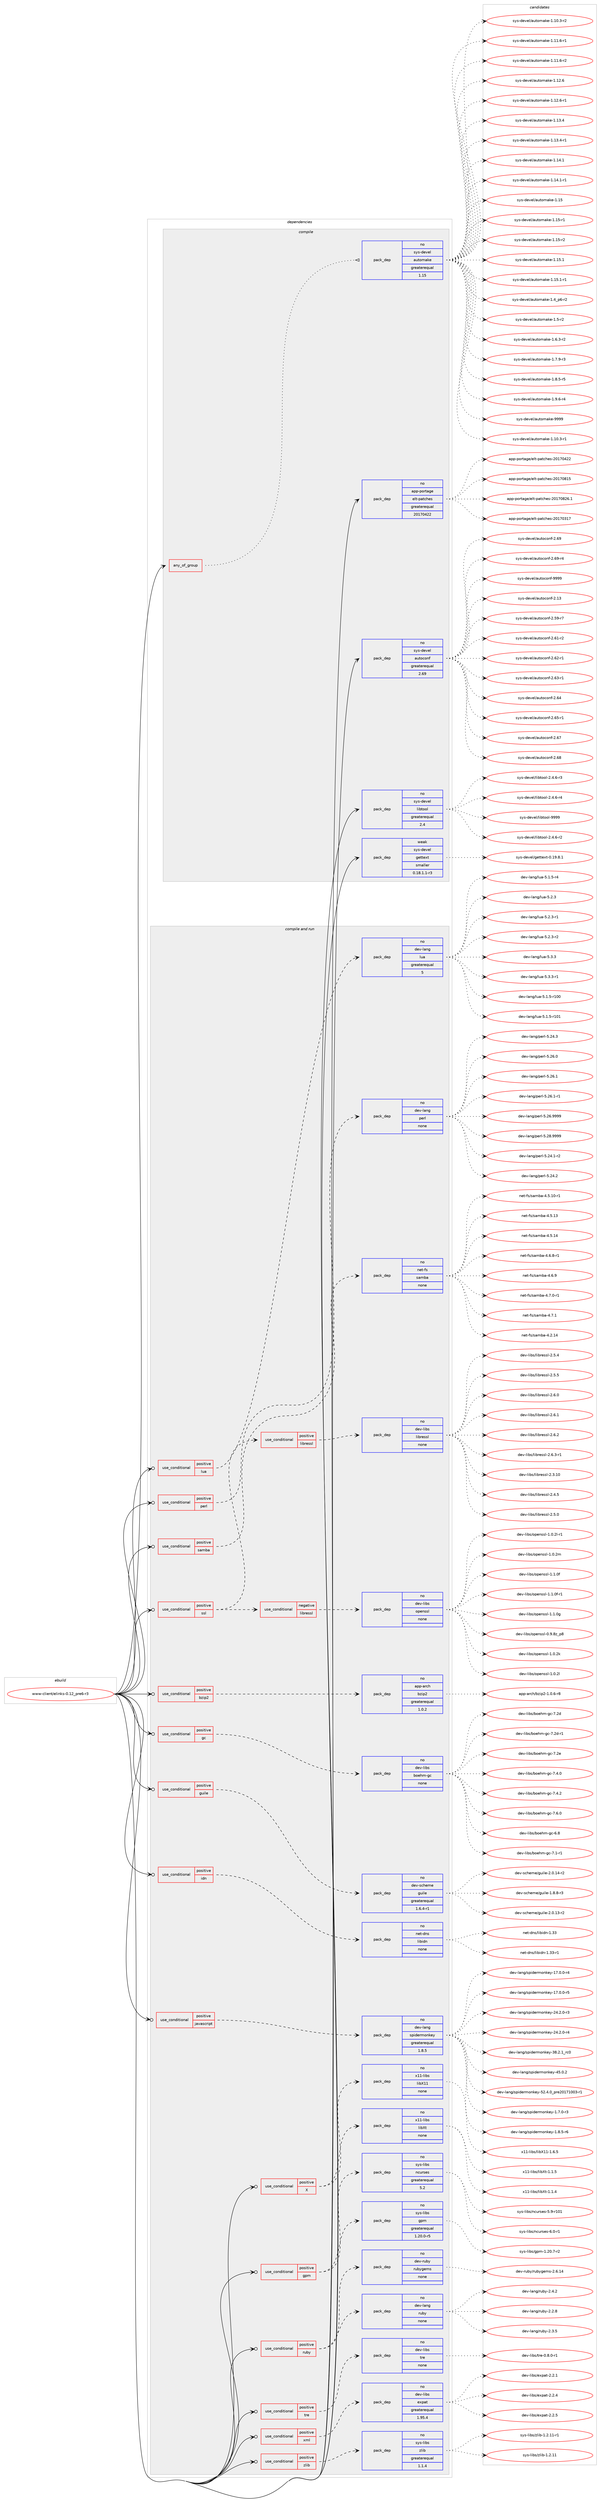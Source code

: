 digraph prolog {

# *************
# Graph options
# *************

newrank=true;
concentrate=true;
compound=true;
graph [rankdir=LR,fontname=Helvetica,fontsize=10,ranksep=1.5];#, ranksep=2.5, nodesep=0.2];
edge  [arrowhead=vee];
node  [fontname=Helvetica,fontsize=10];

# **********
# The ebuild
# **********

subgraph cluster_leftcol {
color=gray;
rank=same;
label=<<i>ebuild</i>>;
id [label="www-client/elinks-0.12_pre6-r3", color=red, width=4, href="../www-client/elinks-0.12_pre6-r3.svg"];
}

# ****************
# The dependencies
# ****************

subgraph cluster_midcol {
color=gray;
label=<<i>dependencies</i>>;
subgraph cluster_compile {
fillcolor="#eeeeee";
style=filled;
label=<<i>compile</i>>;
subgraph any8894 {
dependency503401 [label=<<TABLE BORDER="0" CELLBORDER="1" CELLSPACING="0" CELLPADDING="4"><TR><TD CELLPADDING="10">any_of_group</TD></TR></TABLE>>, shape=none, color=red];subgraph pack374297 {
dependency503402 [label=<<TABLE BORDER="0" CELLBORDER="1" CELLSPACING="0" CELLPADDING="4" WIDTH="220"><TR><TD ROWSPAN="6" CELLPADDING="30">pack_dep</TD></TR><TR><TD WIDTH="110">no</TD></TR><TR><TD>sys-devel</TD></TR><TR><TD>automake</TD></TR><TR><TD>greaterequal</TD></TR><TR><TD>1.15</TD></TR></TABLE>>, shape=none, color=blue];
}
dependency503401:e -> dependency503402:w [weight=20,style="dotted",arrowhead="oinv"];
}
id:e -> dependency503401:w [weight=20,style="solid",arrowhead="vee"];
subgraph pack374298 {
dependency503403 [label=<<TABLE BORDER="0" CELLBORDER="1" CELLSPACING="0" CELLPADDING="4" WIDTH="220"><TR><TD ROWSPAN="6" CELLPADDING="30">pack_dep</TD></TR><TR><TD WIDTH="110">no</TD></TR><TR><TD>app-portage</TD></TR><TR><TD>elt-patches</TD></TR><TR><TD>greaterequal</TD></TR><TR><TD>20170422</TD></TR></TABLE>>, shape=none, color=blue];
}
id:e -> dependency503403:w [weight=20,style="solid",arrowhead="vee"];
subgraph pack374299 {
dependency503404 [label=<<TABLE BORDER="0" CELLBORDER="1" CELLSPACING="0" CELLPADDING="4" WIDTH="220"><TR><TD ROWSPAN="6" CELLPADDING="30">pack_dep</TD></TR><TR><TD WIDTH="110">no</TD></TR><TR><TD>sys-devel</TD></TR><TR><TD>autoconf</TD></TR><TR><TD>greaterequal</TD></TR><TR><TD>2.69</TD></TR></TABLE>>, shape=none, color=blue];
}
id:e -> dependency503404:w [weight=20,style="solid",arrowhead="vee"];
subgraph pack374300 {
dependency503405 [label=<<TABLE BORDER="0" CELLBORDER="1" CELLSPACING="0" CELLPADDING="4" WIDTH="220"><TR><TD ROWSPAN="6" CELLPADDING="30">pack_dep</TD></TR><TR><TD WIDTH="110">no</TD></TR><TR><TD>sys-devel</TD></TR><TR><TD>libtool</TD></TR><TR><TD>greaterequal</TD></TR><TR><TD>2.4</TD></TR></TABLE>>, shape=none, color=blue];
}
id:e -> dependency503405:w [weight=20,style="solid",arrowhead="vee"];
subgraph pack374301 {
dependency503406 [label=<<TABLE BORDER="0" CELLBORDER="1" CELLSPACING="0" CELLPADDING="4" WIDTH="220"><TR><TD ROWSPAN="6" CELLPADDING="30">pack_dep</TD></TR><TR><TD WIDTH="110">weak</TD></TR><TR><TD>sys-devel</TD></TR><TR><TD>gettext</TD></TR><TR><TD>smaller</TD></TR><TR><TD>0.18.1.1-r3</TD></TR></TABLE>>, shape=none, color=blue];
}
id:e -> dependency503406:w [weight=20,style="solid",arrowhead="vee"];
}
subgraph cluster_compileandrun {
fillcolor="#eeeeee";
style=filled;
label=<<i>compile and run</i>>;
subgraph cond119878 {
dependency503407 [label=<<TABLE BORDER="0" CELLBORDER="1" CELLSPACING="0" CELLPADDING="4"><TR><TD ROWSPAN="3" CELLPADDING="10">use_conditional</TD></TR><TR><TD>positive</TD></TR><TR><TD>X</TD></TR></TABLE>>, shape=none, color=red];
subgraph pack374302 {
dependency503408 [label=<<TABLE BORDER="0" CELLBORDER="1" CELLSPACING="0" CELLPADDING="4" WIDTH="220"><TR><TD ROWSPAN="6" CELLPADDING="30">pack_dep</TD></TR><TR><TD WIDTH="110">no</TD></TR><TR><TD>x11-libs</TD></TR><TR><TD>libX11</TD></TR><TR><TD>none</TD></TR><TR><TD></TD></TR></TABLE>>, shape=none, color=blue];
}
dependency503407:e -> dependency503408:w [weight=20,style="dashed",arrowhead="vee"];
subgraph pack374303 {
dependency503409 [label=<<TABLE BORDER="0" CELLBORDER="1" CELLSPACING="0" CELLPADDING="4" WIDTH="220"><TR><TD ROWSPAN="6" CELLPADDING="30">pack_dep</TD></TR><TR><TD WIDTH="110">no</TD></TR><TR><TD>x11-libs</TD></TR><TR><TD>libXt</TD></TR><TR><TD>none</TD></TR><TR><TD></TD></TR></TABLE>>, shape=none, color=blue];
}
dependency503407:e -> dependency503409:w [weight=20,style="dashed",arrowhead="vee"];
}
id:e -> dependency503407:w [weight=20,style="solid",arrowhead="odotvee"];
subgraph cond119879 {
dependency503410 [label=<<TABLE BORDER="0" CELLBORDER="1" CELLSPACING="0" CELLPADDING="4"><TR><TD ROWSPAN="3" CELLPADDING="10">use_conditional</TD></TR><TR><TD>positive</TD></TR><TR><TD>bzip2</TD></TR></TABLE>>, shape=none, color=red];
subgraph pack374304 {
dependency503411 [label=<<TABLE BORDER="0" CELLBORDER="1" CELLSPACING="0" CELLPADDING="4" WIDTH="220"><TR><TD ROWSPAN="6" CELLPADDING="30">pack_dep</TD></TR><TR><TD WIDTH="110">no</TD></TR><TR><TD>app-arch</TD></TR><TR><TD>bzip2</TD></TR><TR><TD>greaterequal</TD></TR><TR><TD>1.0.2</TD></TR></TABLE>>, shape=none, color=blue];
}
dependency503410:e -> dependency503411:w [weight=20,style="dashed",arrowhead="vee"];
}
id:e -> dependency503410:w [weight=20,style="solid",arrowhead="odotvee"];
subgraph cond119880 {
dependency503412 [label=<<TABLE BORDER="0" CELLBORDER="1" CELLSPACING="0" CELLPADDING="4"><TR><TD ROWSPAN="3" CELLPADDING="10">use_conditional</TD></TR><TR><TD>positive</TD></TR><TR><TD>gc</TD></TR></TABLE>>, shape=none, color=red];
subgraph pack374305 {
dependency503413 [label=<<TABLE BORDER="0" CELLBORDER="1" CELLSPACING="0" CELLPADDING="4" WIDTH="220"><TR><TD ROWSPAN="6" CELLPADDING="30">pack_dep</TD></TR><TR><TD WIDTH="110">no</TD></TR><TR><TD>dev-libs</TD></TR><TR><TD>boehm-gc</TD></TR><TR><TD>none</TD></TR><TR><TD></TD></TR></TABLE>>, shape=none, color=blue];
}
dependency503412:e -> dependency503413:w [weight=20,style="dashed",arrowhead="vee"];
}
id:e -> dependency503412:w [weight=20,style="solid",arrowhead="odotvee"];
subgraph cond119881 {
dependency503414 [label=<<TABLE BORDER="0" CELLBORDER="1" CELLSPACING="0" CELLPADDING="4"><TR><TD ROWSPAN="3" CELLPADDING="10">use_conditional</TD></TR><TR><TD>positive</TD></TR><TR><TD>gpm</TD></TR></TABLE>>, shape=none, color=red];
subgraph pack374306 {
dependency503415 [label=<<TABLE BORDER="0" CELLBORDER="1" CELLSPACING="0" CELLPADDING="4" WIDTH="220"><TR><TD ROWSPAN="6" CELLPADDING="30">pack_dep</TD></TR><TR><TD WIDTH="110">no</TD></TR><TR><TD>sys-libs</TD></TR><TR><TD>ncurses</TD></TR><TR><TD>greaterequal</TD></TR><TR><TD>5.2</TD></TR></TABLE>>, shape=none, color=blue];
}
dependency503414:e -> dependency503415:w [weight=20,style="dashed",arrowhead="vee"];
subgraph pack374307 {
dependency503416 [label=<<TABLE BORDER="0" CELLBORDER="1" CELLSPACING="0" CELLPADDING="4" WIDTH="220"><TR><TD ROWSPAN="6" CELLPADDING="30">pack_dep</TD></TR><TR><TD WIDTH="110">no</TD></TR><TR><TD>sys-libs</TD></TR><TR><TD>gpm</TD></TR><TR><TD>greaterequal</TD></TR><TR><TD>1.20.0-r5</TD></TR></TABLE>>, shape=none, color=blue];
}
dependency503414:e -> dependency503416:w [weight=20,style="dashed",arrowhead="vee"];
}
id:e -> dependency503414:w [weight=20,style="solid",arrowhead="odotvee"];
subgraph cond119882 {
dependency503417 [label=<<TABLE BORDER="0" CELLBORDER="1" CELLSPACING="0" CELLPADDING="4"><TR><TD ROWSPAN="3" CELLPADDING="10">use_conditional</TD></TR><TR><TD>positive</TD></TR><TR><TD>guile</TD></TR></TABLE>>, shape=none, color=red];
subgraph pack374308 {
dependency503418 [label=<<TABLE BORDER="0" CELLBORDER="1" CELLSPACING="0" CELLPADDING="4" WIDTH="220"><TR><TD ROWSPAN="6" CELLPADDING="30">pack_dep</TD></TR><TR><TD WIDTH="110">no</TD></TR><TR><TD>dev-scheme</TD></TR><TR><TD>guile</TD></TR><TR><TD>greaterequal</TD></TR><TR><TD>1.6.4-r1</TD></TR></TABLE>>, shape=none, color=blue];
}
dependency503417:e -> dependency503418:w [weight=20,style="dashed",arrowhead="vee"];
}
id:e -> dependency503417:w [weight=20,style="solid",arrowhead="odotvee"];
subgraph cond119883 {
dependency503419 [label=<<TABLE BORDER="0" CELLBORDER="1" CELLSPACING="0" CELLPADDING="4"><TR><TD ROWSPAN="3" CELLPADDING="10">use_conditional</TD></TR><TR><TD>positive</TD></TR><TR><TD>idn</TD></TR></TABLE>>, shape=none, color=red];
subgraph pack374309 {
dependency503420 [label=<<TABLE BORDER="0" CELLBORDER="1" CELLSPACING="0" CELLPADDING="4" WIDTH="220"><TR><TD ROWSPAN="6" CELLPADDING="30">pack_dep</TD></TR><TR><TD WIDTH="110">no</TD></TR><TR><TD>net-dns</TD></TR><TR><TD>libidn</TD></TR><TR><TD>none</TD></TR><TR><TD></TD></TR></TABLE>>, shape=none, color=blue];
}
dependency503419:e -> dependency503420:w [weight=20,style="dashed",arrowhead="vee"];
}
id:e -> dependency503419:w [weight=20,style="solid",arrowhead="odotvee"];
subgraph cond119884 {
dependency503421 [label=<<TABLE BORDER="0" CELLBORDER="1" CELLSPACING="0" CELLPADDING="4"><TR><TD ROWSPAN="3" CELLPADDING="10">use_conditional</TD></TR><TR><TD>positive</TD></TR><TR><TD>javascript</TD></TR></TABLE>>, shape=none, color=red];
subgraph pack374310 {
dependency503422 [label=<<TABLE BORDER="0" CELLBORDER="1" CELLSPACING="0" CELLPADDING="4" WIDTH="220"><TR><TD ROWSPAN="6" CELLPADDING="30">pack_dep</TD></TR><TR><TD WIDTH="110">no</TD></TR><TR><TD>dev-lang</TD></TR><TR><TD>spidermonkey</TD></TR><TR><TD>greaterequal</TD></TR><TR><TD>1.8.5</TD></TR></TABLE>>, shape=none, color=blue];
}
dependency503421:e -> dependency503422:w [weight=20,style="dashed",arrowhead="vee"];
}
id:e -> dependency503421:w [weight=20,style="solid",arrowhead="odotvee"];
subgraph cond119885 {
dependency503423 [label=<<TABLE BORDER="0" CELLBORDER="1" CELLSPACING="0" CELLPADDING="4"><TR><TD ROWSPAN="3" CELLPADDING="10">use_conditional</TD></TR><TR><TD>positive</TD></TR><TR><TD>lua</TD></TR></TABLE>>, shape=none, color=red];
subgraph pack374311 {
dependency503424 [label=<<TABLE BORDER="0" CELLBORDER="1" CELLSPACING="0" CELLPADDING="4" WIDTH="220"><TR><TD ROWSPAN="6" CELLPADDING="30">pack_dep</TD></TR><TR><TD WIDTH="110">no</TD></TR><TR><TD>dev-lang</TD></TR><TR><TD>lua</TD></TR><TR><TD>greaterequal</TD></TR><TR><TD>5</TD></TR></TABLE>>, shape=none, color=blue];
}
dependency503423:e -> dependency503424:w [weight=20,style="dashed",arrowhead="vee"];
}
id:e -> dependency503423:w [weight=20,style="solid",arrowhead="odotvee"];
subgraph cond119886 {
dependency503425 [label=<<TABLE BORDER="0" CELLBORDER="1" CELLSPACING="0" CELLPADDING="4"><TR><TD ROWSPAN="3" CELLPADDING="10">use_conditional</TD></TR><TR><TD>positive</TD></TR><TR><TD>perl</TD></TR></TABLE>>, shape=none, color=red];
subgraph pack374312 {
dependency503426 [label=<<TABLE BORDER="0" CELLBORDER="1" CELLSPACING="0" CELLPADDING="4" WIDTH="220"><TR><TD ROWSPAN="6" CELLPADDING="30">pack_dep</TD></TR><TR><TD WIDTH="110">no</TD></TR><TR><TD>dev-lang</TD></TR><TR><TD>perl</TD></TR><TR><TD>none</TD></TR><TR><TD></TD></TR></TABLE>>, shape=none, color=blue];
}
dependency503425:e -> dependency503426:w [weight=20,style="dashed",arrowhead="vee"];
}
id:e -> dependency503425:w [weight=20,style="solid",arrowhead="odotvee"];
subgraph cond119887 {
dependency503427 [label=<<TABLE BORDER="0" CELLBORDER="1" CELLSPACING="0" CELLPADDING="4"><TR><TD ROWSPAN="3" CELLPADDING="10">use_conditional</TD></TR><TR><TD>positive</TD></TR><TR><TD>ruby</TD></TR></TABLE>>, shape=none, color=red];
subgraph pack374313 {
dependency503428 [label=<<TABLE BORDER="0" CELLBORDER="1" CELLSPACING="0" CELLPADDING="4" WIDTH="220"><TR><TD ROWSPAN="6" CELLPADDING="30">pack_dep</TD></TR><TR><TD WIDTH="110">no</TD></TR><TR><TD>dev-lang</TD></TR><TR><TD>ruby</TD></TR><TR><TD>none</TD></TR><TR><TD></TD></TR></TABLE>>, shape=none, color=blue];
}
dependency503427:e -> dependency503428:w [weight=20,style="dashed",arrowhead="vee"];
subgraph pack374314 {
dependency503429 [label=<<TABLE BORDER="0" CELLBORDER="1" CELLSPACING="0" CELLPADDING="4" WIDTH="220"><TR><TD ROWSPAN="6" CELLPADDING="30">pack_dep</TD></TR><TR><TD WIDTH="110">no</TD></TR><TR><TD>dev-ruby</TD></TR><TR><TD>rubygems</TD></TR><TR><TD>none</TD></TR><TR><TD></TD></TR></TABLE>>, shape=none, color=blue];
}
dependency503427:e -> dependency503429:w [weight=20,style="dashed",arrowhead="vee"];
}
id:e -> dependency503427:w [weight=20,style="solid",arrowhead="odotvee"];
subgraph cond119888 {
dependency503430 [label=<<TABLE BORDER="0" CELLBORDER="1" CELLSPACING="0" CELLPADDING="4"><TR><TD ROWSPAN="3" CELLPADDING="10">use_conditional</TD></TR><TR><TD>positive</TD></TR><TR><TD>samba</TD></TR></TABLE>>, shape=none, color=red];
subgraph pack374315 {
dependency503431 [label=<<TABLE BORDER="0" CELLBORDER="1" CELLSPACING="0" CELLPADDING="4" WIDTH="220"><TR><TD ROWSPAN="6" CELLPADDING="30">pack_dep</TD></TR><TR><TD WIDTH="110">no</TD></TR><TR><TD>net-fs</TD></TR><TR><TD>samba</TD></TR><TR><TD>none</TD></TR><TR><TD></TD></TR></TABLE>>, shape=none, color=blue];
}
dependency503430:e -> dependency503431:w [weight=20,style="dashed",arrowhead="vee"];
}
id:e -> dependency503430:w [weight=20,style="solid",arrowhead="odotvee"];
subgraph cond119889 {
dependency503432 [label=<<TABLE BORDER="0" CELLBORDER="1" CELLSPACING="0" CELLPADDING="4"><TR><TD ROWSPAN="3" CELLPADDING="10">use_conditional</TD></TR><TR><TD>positive</TD></TR><TR><TD>ssl</TD></TR></TABLE>>, shape=none, color=red];
subgraph cond119890 {
dependency503433 [label=<<TABLE BORDER="0" CELLBORDER="1" CELLSPACING="0" CELLPADDING="4"><TR><TD ROWSPAN="3" CELLPADDING="10">use_conditional</TD></TR><TR><TD>negative</TD></TR><TR><TD>libressl</TD></TR></TABLE>>, shape=none, color=red];
subgraph pack374316 {
dependency503434 [label=<<TABLE BORDER="0" CELLBORDER="1" CELLSPACING="0" CELLPADDING="4" WIDTH="220"><TR><TD ROWSPAN="6" CELLPADDING="30">pack_dep</TD></TR><TR><TD WIDTH="110">no</TD></TR><TR><TD>dev-libs</TD></TR><TR><TD>openssl</TD></TR><TR><TD>none</TD></TR><TR><TD></TD></TR></TABLE>>, shape=none, color=blue];
}
dependency503433:e -> dependency503434:w [weight=20,style="dashed",arrowhead="vee"];
}
dependency503432:e -> dependency503433:w [weight=20,style="dashed",arrowhead="vee"];
subgraph cond119891 {
dependency503435 [label=<<TABLE BORDER="0" CELLBORDER="1" CELLSPACING="0" CELLPADDING="4"><TR><TD ROWSPAN="3" CELLPADDING="10">use_conditional</TD></TR><TR><TD>positive</TD></TR><TR><TD>libressl</TD></TR></TABLE>>, shape=none, color=red];
subgraph pack374317 {
dependency503436 [label=<<TABLE BORDER="0" CELLBORDER="1" CELLSPACING="0" CELLPADDING="4" WIDTH="220"><TR><TD ROWSPAN="6" CELLPADDING="30">pack_dep</TD></TR><TR><TD WIDTH="110">no</TD></TR><TR><TD>dev-libs</TD></TR><TR><TD>libressl</TD></TR><TR><TD>none</TD></TR><TR><TD></TD></TR></TABLE>>, shape=none, color=blue];
}
dependency503435:e -> dependency503436:w [weight=20,style="dashed",arrowhead="vee"];
}
dependency503432:e -> dependency503435:w [weight=20,style="dashed",arrowhead="vee"];
}
id:e -> dependency503432:w [weight=20,style="solid",arrowhead="odotvee"];
subgraph cond119892 {
dependency503437 [label=<<TABLE BORDER="0" CELLBORDER="1" CELLSPACING="0" CELLPADDING="4"><TR><TD ROWSPAN="3" CELLPADDING="10">use_conditional</TD></TR><TR><TD>positive</TD></TR><TR><TD>tre</TD></TR></TABLE>>, shape=none, color=red];
subgraph pack374318 {
dependency503438 [label=<<TABLE BORDER="0" CELLBORDER="1" CELLSPACING="0" CELLPADDING="4" WIDTH="220"><TR><TD ROWSPAN="6" CELLPADDING="30">pack_dep</TD></TR><TR><TD WIDTH="110">no</TD></TR><TR><TD>dev-libs</TD></TR><TR><TD>tre</TD></TR><TR><TD>none</TD></TR><TR><TD></TD></TR></TABLE>>, shape=none, color=blue];
}
dependency503437:e -> dependency503438:w [weight=20,style="dashed",arrowhead="vee"];
}
id:e -> dependency503437:w [weight=20,style="solid",arrowhead="odotvee"];
subgraph cond119893 {
dependency503439 [label=<<TABLE BORDER="0" CELLBORDER="1" CELLSPACING="0" CELLPADDING="4"><TR><TD ROWSPAN="3" CELLPADDING="10">use_conditional</TD></TR><TR><TD>positive</TD></TR><TR><TD>xml</TD></TR></TABLE>>, shape=none, color=red];
subgraph pack374319 {
dependency503440 [label=<<TABLE BORDER="0" CELLBORDER="1" CELLSPACING="0" CELLPADDING="4" WIDTH="220"><TR><TD ROWSPAN="6" CELLPADDING="30">pack_dep</TD></TR><TR><TD WIDTH="110">no</TD></TR><TR><TD>dev-libs</TD></TR><TR><TD>expat</TD></TR><TR><TD>greaterequal</TD></TR><TR><TD>1.95.4</TD></TR></TABLE>>, shape=none, color=blue];
}
dependency503439:e -> dependency503440:w [weight=20,style="dashed",arrowhead="vee"];
}
id:e -> dependency503439:w [weight=20,style="solid",arrowhead="odotvee"];
subgraph cond119894 {
dependency503441 [label=<<TABLE BORDER="0" CELLBORDER="1" CELLSPACING="0" CELLPADDING="4"><TR><TD ROWSPAN="3" CELLPADDING="10">use_conditional</TD></TR><TR><TD>positive</TD></TR><TR><TD>zlib</TD></TR></TABLE>>, shape=none, color=red];
subgraph pack374320 {
dependency503442 [label=<<TABLE BORDER="0" CELLBORDER="1" CELLSPACING="0" CELLPADDING="4" WIDTH="220"><TR><TD ROWSPAN="6" CELLPADDING="30">pack_dep</TD></TR><TR><TD WIDTH="110">no</TD></TR><TR><TD>sys-libs</TD></TR><TR><TD>zlib</TD></TR><TR><TD>greaterequal</TD></TR><TR><TD>1.1.4</TD></TR></TABLE>>, shape=none, color=blue];
}
dependency503441:e -> dependency503442:w [weight=20,style="dashed",arrowhead="vee"];
}
id:e -> dependency503441:w [weight=20,style="solid",arrowhead="odotvee"];
}
subgraph cluster_run {
fillcolor="#eeeeee";
style=filled;
label=<<i>run</i>>;
}
}

# **************
# The candidates
# **************

subgraph cluster_choices {
rank=same;
color=gray;
label=<<i>candidates</i>>;

subgraph choice374297 {
color=black;
nodesep=1;
choice11512111545100101118101108479711711611110997107101454946494846514511449 [label="sys-devel/automake-1.10.3-r1", color=red, width=4,href="../sys-devel/automake-1.10.3-r1.svg"];
choice11512111545100101118101108479711711611110997107101454946494846514511450 [label="sys-devel/automake-1.10.3-r2", color=red, width=4,href="../sys-devel/automake-1.10.3-r2.svg"];
choice11512111545100101118101108479711711611110997107101454946494946544511449 [label="sys-devel/automake-1.11.6-r1", color=red, width=4,href="../sys-devel/automake-1.11.6-r1.svg"];
choice11512111545100101118101108479711711611110997107101454946494946544511450 [label="sys-devel/automake-1.11.6-r2", color=red, width=4,href="../sys-devel/automake-1.11.6-r2.svg"];
choice1151211154510010111810110847971171161111099710710145494649504654 [label="sys-devel/automake-1.12.6", color=red, width=4,href="../sys-devel/automake-1.12.6.svg"];
choice11512111545100101118101108479711711611110997107101454946495046544511449 [label="sys-devel/automake-1.12.6-r1", color=red, width=4,href="../sys-devel/automake-1.12.6-r1.svg"];
choice1151211154510010111810110847971171161111099710710145494649514652 [label="sys-devel/automake-1.13.4", color=red, width=4,href="../sys-devel/automake-1.13.4.svg"];
choice11512111545100101118101108479711711611110997107101454946495146524511449 [label="sys-devel/automake-1.13.4-r1", color=red, width=4,href="../sys-devel/automake-1.13.4-r1.svg"];
choice1151211154510010111810110847971171161111099710710145494649524649 [label="sys-devel/automake-1.14.1", color=red, width=4,href="../sys-devel/automake-1.14.1.svg"];
choice11512111545100101118101108479711711611110997107101454946495246494511449 [label="sys-devel/automake-1.14.1-r1", color=red, width=4,href="../sys-devel/automake-1.14.1-r1.svg"];
choice115121115451001011181011084797117116111109971071014549464953 [label="sys-devel/automake-1.15", color=red, width=4,href="../sys-devel/automake-1.15.svg"];
choice1151211154510010111810110847971171161111099710710145494649534511449 [label="sys-devel/automake-1.15-r1", color=red, width=4,href="../sys-devel/automake-1.15-r1.svg"];
choice1151211154510010111810110847971171161111099710710145494649534511450 [label="sys-devel/automake-1.15-r2", color=red, width=4,href="../sys-devel/automake-1.15-r2.svg"];
choice1151211154510010111810110847971171161111099710710145494649534649 [label="sys-devel/automake-1.15.1", color=red, width=4,href="../sys-devel/automake-1.15.1.svg"];
choice11512111545100101118101108479711711611110997107101454946495346494511449 [label="sys-devel/automake-1.15.1-r1", color=red, width=4,href="../sys-devel/automake-1.15.1-r1.svg"];
choice115121115451001011181011084797117116111109971071014549465295112544511450 [label="sys-devel/automake-1.4_p6-r2", color=red, width=4,href="../sys-devel/automake-1.4_p6-r2.svg"];
choice11512111545100101118101108479711711611110997107101454946534511450 [label="sys-devel/automake-1.5-r2", color=red, width=4,href="../sys-devel/automake-1.5-r2.svg"];
choice115121115451001011181011084797117116111109971071014549465446514511450 [label="sys-devel/automake-1.6.3-r2", color=red, width=4,href="../sys-devel/automake-1.6.3-r2.svg"];
choice115121115451001011181011084797117116111109971071014549465546574511451 [label="sys-devel/automake-1.7.9-r3", color=red, width=4,href="../sys-devel/automake-1.7.9-r3.svg"];
choice115121115451001011181011084797117116111109971071014549465646534511453 [label="sys-devel/automake-1.8.5-r5", color=red, width=4,href="../sys-devel/automake-1.8.5-r5.svg"];
choice115121115451001011181011084797117116111109971071014549465746544511452 [label="sys-devel/automake-1.9.6-r4", color=red, width=4,href="../sys-devel/automake-1.9.6-r4.svg"];
choice115121115451001011181011084797117116111109971071014557575757 [label="sys-devel/automake-9999", color=red, width=4,href="../sys-devel/automake-9999.svg"];
dependency503402:e -> choice11512111545100101118101108479711711611110997107101454946494846514511449:w [style=dotted,weight="100"];
dependency503402:e -> choice11512111545100101118101108479711711611110997107101454946494846514511450:w [style=dotted,weight="100"];
dependency503402:e -> choice11512111545100101118101108479711711611110997107101454946494946544511449:w [style=dotted,weight="100"];
dependency503402:e -> choice11512111545100101118101108479711711611110997107101454946494946544511450:w [style=dotted,weight="100"];
dependency503402:e -> choice1151211154510010111810110847971171161111099710710145494649504654:w [style=dotted,weight="100"];
dependency503402:e -> choice11512111545100101118101108479711711611110997107101454946495046544511449:w [style=dotted,weight="100"];
dependency503402:e -> choice1151211154510010111810110847971171161111099710710145494649514652:w [style=dotted,weight="100"];
dependency503402:e -> choice11512111545100101118101108479711711611110997107101454946495146524511449:w [style=dotted,weight="100"];
dependency503402:e -> choice1151211154510010111810110847971171161111099710710145494649524649:w [style=dotted,weight="100"];
dependency503402:e -> choice11512111545100101118101108479711711611110997107101454946495246494511449:w [style=dotted,weight="100"];
dependency503402:e -> choice115121115451001011181011084797117116111109971071014549464953:w [style=dotted,weight="100"];
dependency503402:e -> choice1151211154510010111810110847971171161111099710710145494649534511449:w [style=dotted,weight="100"];
dependency503402:e -> choice1151211154510010111810110847971171161111099710710145494649534511450:w [style=dotted,weight="100"];
dependency503402:e -> choice1151211154510010111810110847971171161111099710710145494649534649:w [style=dotted,weight="100"];
dependency503402:e -> choice11512111545100101118101108479711711611110997107101454946495346494511449:w [style=dotted,weight="100"];
dependency503402:e -> choice115121115451001011181011084797117116111109971071014549465295112544511450:w [style=dotted,weight="100"];
dependency503402:e -> choice11512111545100101118101108479711711611110997107101454946534511450:w [style=dotted,weight="100"];
dependency503402:e -> choice115121115451001011181011084797117116111109971071014549465446514511450:w [style=dotted,weight="100"];
dependency503402:e -> choice115121115451001011181011084797117116111109971071014549465546574511451:w [style=dotted,weight="100"];
dependency503402:e -> choice115121115451001011181011084797117116111109971071014549465646534511453:w [style=dotted,weight="100"];
dependency503402:e -> choice115121115451001011181011084797117116111109971071014549465746544511452:w [style=dotted,weight="100"];
dependency503402:e -> choice115121115451001011181011084797117116111109971071014557575757:w [style=dotted,weight="100"];
}
subgraph choice374298 {
color=black;
nodesep=1;
choice97112112451121111141169710310147101108116451129711699104101115455048495548514955 [label="app-portage/elt-patches-20170317", color=red, width=4,href="../app-portage/elt-patches-20170317.svg"];
choice97112112451121111141169710310147101108116451129711699104101115455048495548525050 [label="app-portage/elt-patches-20170422", color=red, width=4,href="../app-portage/elt-patches-20170422.svg"];
choice97112112451121111141169710310147101108116451129711699104101115455048495548564953 [label="app-portage/elt-patches-20170815", color=red, width=4,href="../app-portage/elt-patches-20170815.svg"];
choice971121124511211111411697103101471011081164511297116991041011154550484955485650544649 [label="app-portage/elt-patches-20170826.1", color=red, width=4,href="../app-portage/elt-patches-20170826.1.svg"];
dependency503403:e -> choice97112112451121111141169710310147101108116451129711699104101115455048495548514955:w [style=dotted,weight="100"];
dependency503403:e -> choice97112112451121111141169710310147101108116451129711699104101115455048495548525050:w [style=dotted,weight="100"];
dependency503403:e -> choice97112112451121111141169710310147101108116451129711699104101115455048495548564953:w [style=dotted,weight="100"];
dependency503403:e -> choice971121124511211111411697103101471011081164511297116991041011154550484955485650544649:w [style=dotted,weight="100"];
}
subgraph choice374299 {
color=black;
nodesep=1;
choice115121115451001011181011084797117116111991111101024550464951 [label="sys-devel/autoconf-2.13", color=red, width=4,href="../sys-devel/autoconf-2.13.svg"];
choice1151211154510010111810110847971171161119911111010245504653574511455 [label="sys-devel/autoconf-2.59-r7", color=red, width=4,href="../sys-devel/autoconf-2.59-r7.svg"];
choice1151211154510010111810110847971171161119911111010245504654494511450 [label="sys-devel/autoconf-2.61-r2", color=red, width=4,href="../sys-devel/autoconf-2.61-r2.svg"];
choice1151211154510010111810110847971171161119911111010245504654504511449 [label="sys-devel/autoconf-2.62-r1", color=red, width=4,href="../sys-devel/autoconf-2.62-r1.svg"];
choice1151211154510010111810110847971171161119911111010245504654514511449 [label="sys-devel/autoconf-2.63-r1", color=red, width=4,href="../sys-devel/autoconf-2.63-r1.svg"];
choice115121115451001011181011084797117116111991111101024550465452 [label="sys-devel/autoconf-2.64", color=red, width=4,href="../sys-devel/autoconf-2.64.svg"];
choice1151211154510010111810110847971171161119911111010245504654534511449 [label="sys-devel/autoconf-2.65-r1", color=red, width=4,href="../sys-devel/autoconf-2.65-r1.svg"];
choice115121115451001011181011084797117116111991111101024550465455 [label="sys-devel/autoconf-2.67", color=red, width=4,href="../sys-devel/autoconf-2.67.svg"];
choice115121115451001011181011084797117116111991111101024550465456 [label="sys-devel/autoconf-2.68", color=red, width=4,href="../sys-devel/autoconf-2.68.svg"];
choice115121115451001011181011084797117116111991111101024550465457 [label="sys-devel/autoconf-2.69", color=red, width=4,href="../sys-devel/autoconf-2.69.svg"];
choice1151211154510010111810110847971171161119911111010245504654574511452 [label="sys-devel/autoconf-2.69-r4", color=red, width=4,href="../sys-devel/autoconf-2.69-r4.svg"];
choice115121115451001011181011084797117116111991111101024557575757 [label="sys-devel/autoconf-9999", color=red, width=4,href="../sys-devel/autoconf-9999.svg"];
dependency503404:e -> choice115121115451001011181011084797117116111991111101024550464951:w [style=dotted,weight="100"];
dependency503404:e -> choice1151211154510010111810110847971171161119911111010245504653574511455:w [style=dotted,weight="100"];
dependency503404:e -> choice1151211154510010111810110847971171161119911111010245504654494511450:w [style=dotted,weight="100"];
dependency503404:e -> choice1151211154510010111810110847971171161119911111010245504654504511449:w [style=dotted,weight="100"];
dependency503404:e -> choice1151211154510010111810110847971171161119911111010245504654514511449:w [style=dotted,weight="100"];
dependency503404:e -> choice115121115451001011181011084797117116111991111101024550465452:w [style=dotted,weight="100"];
dependency503404:e -> choice1151211154510010111810110847971171161119911111010245504654534511449:w [style=dotted,weight="100"];
dependency503404:e -> choice115121115451001011181011084797117116111991111101024550465455:w [style=dotted,weight="100"];
dependency503404:e -> choice115121115451001011181011084797117116111991111101024550465456:w [style=dotted,weight="100"];
dependency503404:e -> choice115121115451001011181011084797117116111991111101024550465457:w [style=dotted,weight="100"];
dependency503404:e -> choice1151211154510010111810110847971171161119911111010245504654574511452:w [style=dotted,weight="100"];
dependency503404:e -> choice115121115451001011181011084797117116111991111101024557575757:w [style=dotted,weight="100"];
}
subgraph choice374300 {
color=black;
nodesep=1;
choice1151211154510010111810110847108105981161111111084550465246544511450 [label="sys-devel/libtool-2.4.6-r2", color=red, width=4,href="../sys-devel/libtool-2.4.6-r2.svg"];
choice1151211154510010111810110847108105981161111111084550465246544511451 [label="sys-devel/libtool-2.4.6-r3", color=red, width=4,href="../sys-devel/libtool-2.4.6-r3.svg"];
choice1151211154510010111810110847108105981161111111084550465246544511452 [label="sys-devel/libtool-2.4.6-r4", color=red, width=4,href="../sys-devel/libtool-2.4.6-r4.svg"];
choice1151211154510010111810110847108105981161111111084557575757 [label="sys-devel/libtool-9999", color=red, width=4,href="../sys-devel/libtool-9999.svg"];
dependency503405:e -> choice1151211154510010111810110847108105981161111111084550465246544511450:w [style=dotted,weight="100"];
dependency503405:e -> choice1151211154510010111810110847108105981161111111084550465246544511451:w [style=dotted,weight="100"];
dependency503405:e -> choice1151211154510010111810110847108105981161111111084550465246544511452:w [style=dotted,weight="100"];
dependency503405:e -> choice1151211154510010111810110847108105981161111111084557575757:w [style=dotted,weight="100"];
}
subgraph choice374301 {
color=black;
nodesep=1;
choice1151211154510010111810110847103101116116101120116454846495746564649 [label="sys-devel/gettext-0.19.8.1", color=red, width=4,href="../sys-devel/gettext-0.19.8.1.svg"];
dependency503406:e -> choice1151211154510010111810110847103101116116101120116454846495746564649:w [style=dotted,weight="100"];
}
subgraph choice374302 {
color=black;
nodesep=1;
choice120494945108105981154710810598884949454946544653 [label="x11-libs/libX11-1.6.5", color=red, width=4,href="../x11-libs/libX11-1.6.5.svg"];
dependency503408:e -> choice120494945108105981154710810598884949454946544653:w [style=dotted,weight="100"];
}
subgraph choice374303 {
color=black;
nodesep=1;
choice12049494510810598115471081059888116454946494652 [label="x11-libs/libXt-1.1.4", color=red, width=4,href="../x11-libs/libXt-1.1.4.svg"];
choice12049494510810598115471081059888116454946494653 [label="x11-libs/libXt-1.1.5", color=red, width=4,href="../x11-libs/libXt-1.1.5.svg"];
dependency503409:e -> choice12049494510810598115471081059888116454946494652:w [style=dotted,weight="100"];
dependency503409:e -> choice12049494510810598115471081059888116454946494653:w [style=dotted,weight="100"];
}
subgraph choice374304 {
color=black;
nodesep=1;
choice971121124597114991044798122105112504549464846544511456 [label="app-arch/bzip2-1.0.6-r8", color=red, width=4,href="../app-arch/bzip2-1.0.6-r8.svg"];
dependency503411:e -> choice971121124597114991044798122105112504549464846544511456:w [style=dotted,weight="100"];
}
subgraph choice374305 {
color=black;
nodesep=1;
choice10010111845108105981154798111101104109451039945544656 [label="dev-libs/boehm-gc-6.8", color=red, width=4,href="../dev-libs/boehm-gc-6.8.svg"];
choice100101118451081059811547981111011041094510399455546494511449 [label="dev-libs/boehm-gc-7.1-r1", color=red, width=4,href="../dev-libs/boehm-gc-7.1-r1.svg"];
choice10010111845108105981154798111101104109451039945554650100 [label="dev-libs/boehm-gc-7.2d", color=red, width=4,href="../dev-libs/boehm-gc-7.2d.svg"];
choice100101118451081059811547981111011041094510399455546501004511449 [label="dev-libs/boehm-gc-7.2d-r1", color=red, width=4,href="../dev-libs/boehm-gc-7.2d-r1.svg"];
choice10010111845108105981154798111101104109451039945554650101 [label="dev-libs/boehm-gc-7.2e", color=red, width=4,href="../dev-libs/boehm-gc-7.2e.svg"];
choice100101118451081059811547981111011041094510399455546524648 [label="dev-libs/boehm-gc-7.4.0", color=red, width=4,href="../dev-libs/boehm-gc-7.4.0.svg"];
choice100101118451081059811547981111011041094510399455546524650 [label="dev-libs/boehm-gc-7.4.2", color=red, width=4,href="../dev-libs/boehm-gc-7.4.2.svg"];
choice100101118451081059811547981111011041094510399455546544648 [label="dev-libs/boehm-gc-7.6.0", color=red, width=4,href="../dev-libs/boehm-gc-7.6.0.svg"];
dependency503413:e -> choice10010111845108105981154798111101104109451039945544656:w [style=dotted,weight="100"];
dependency503413:e -> choice100101118451081059811547981111011041094510399455546494511449:w [style=dotted,weight="100"];
dependency503413:e -> choice10010111845108105981154798111101104109451039945554650100:w [style=dotted,weight="100"];
dependency503413:e -> choice100101118451081059811547981111011041094510399455546501004511449:w [style=dotted,weight="100"];
dependency503413:e -> choice10010111845108105981154798111101104109451039945554650101:w [style=dotted,weight="100"];
dependency503413:e -> choice100101118451081059811547981111011041094510399455546524648:w [style=dotted,weight="100"];
dependency503413:e -> choice100101118451081059811547981111011041094510399455546524650:w [style=dotted,weight="100"];
dependency503413:e -> choice100101118451081059811547981111011041094510399455546544648:w [style=dotted,weight="100"];
}
subgraph choice374306 {
color=black;
nodesep=1;
choice115121115451081059811547110991171141151011154553465745114494849 [label="sys-libs/ncurses-5.9-r101", color=red, width=4,href="../sys-libs/ncurses-5.9-r101.svg"];
choice11512111545108105981154711099117114115101115455446484511449 [label="sys-libs/ncurses-6.0-r1", color=red, width=4,href="../sys-libs/ncurses-6.0-r1.svg"];
dependency503415:e -> choice115121115451081059811547110991171141151011154553465745114494849:w [style=dotted,weight="100"];
dependency503415:e -> choice11512111545108105981154711099117114115101115455446484511449:w [style=dotted,weight="100"];
}
subgraph choice374307 {
color=black;
nodesep=1;
choice115121115451081059811547103112109454946504846554511450 [label="sys-libs/gpm-1.20.7-r2", color=red, width=4,href="../sys-libs/gpm-1.20.7-r2.svg"];
dependency503416:e -> choice115121115451081059811547103112109454946504846554511450:w [style=dotted,weight="100"];
}
subgraph choice374308 {
color=black;
nodesep=1;
choice1001011184511599104101109101471031171051081014549465646564511451 [label="dev-scheme/guile-1.8.8-r3", color=red, width=4,href="../dev-scheme/guile-1.8.8-r3.svg"];
choice100101118451159910410110910147103117105108101455046484649514511450 [label="dev-scheme/guile-2.0.13-r2", color=red, width=4,href="../dev-scheme/guile-2.0.13-r2.svg"];
choice100101118451159910410110910147103117105108101455046484649524511450 [label="dev-scheme/guile-2.0.14-r2", color=red, width=4,href="../dev-scheme/guile-2.0.14-r2.svg"];
dependency503418:e -> choice1001011184511599104101109101471031171051081014549465646564511451:w [style=dotted,weight="100"];
dependency503418:e -> choice100101118451159910410110910147103117105108101455046484649514511450:w [style=dotted,weight="100"];
dependency503418:e -> choice100101118451159910410110910147103117105108101455046484649524511450:w [style=dotted,weight="100"];
}
subgraph choice374309 {
color=black;
nodesep=1;
choice1101011164510011011547108105981051001104549465151 [label="net-dns/libidn-1.33", color=red, width=4,href="../net-dns/libidn-1.33.svg"];
choice11010111645100110115471081059810510011045494651514511449 [label="net-dns/libidn-1.33-r1", color=red, width=4,href="../net-dns/libidn-1.33-r1.svg"];
dependency503420:e -> choice1101011164510011011547108105981051001104549465151:w [style=dotted,weight="100"];
dependency503420:e -> choice11010111645100110115471081059810510011045494651514511449:w [style=dotted,weight="100"];
}
subgraph choice374310 {
color=black;
nodesep=1;
choice1001011184510897110103471151121051001011141091111101071011214549465546484511451 [label="dev-lang/spidermonkey-1.7.0-r3", color=red, width=4,href="../dev-lang/spidermonkey-1.7.0-r3.svg"];
choice1001011184510897110103471151121051001011141091111101071011214549465646534511454 [label="dev-lang/spidermonkey-1.8.5-r6", color=red, width=4,href="../dev-lang/spidermonkey-1.8.5-r6.svg"];
choice100101118451089711010347115112105100101114109111110107101121454955464846484511452 [label="dev-lang/spidermonkey-17.0.0-r4", color=red, width=4,href="../dev-lang/spidermonkey-17.0.0-r4.svg"];
choice100101118451089711010347115112105100101114109111110107101121454955464846484511453 [label="dev-lang/spidermonkey-17.0.0-r5", color=red, width=4,href="../dev-lang/spidermonkey-17.0.0-r5.svg"];
choice100101118451089711010347115112105100101114109111110107101121455052465046484511451 [label="dev-lang/spidermonkey-24.2.0-r3", color=red, width=4,href="../dev-lang/spidermonkey-24.2.0-r3.svg"];
choice100101118451089711010347115112105100101114109111110107101121455052465046484511452 [label="dev-lang/spidermonkey-24.2.0-r4", color=red, width=4,href="../dev-lang/spidermonkey-24.2.0-r4.svg"];
choice10010111845108971101034711511210510010111410911111010710112145515646504649951149948 [label="dev-lang/spidermonkey-38.2.1_rc0", color=red, width=4,href="../dev-lang/spidermonkey-38.2.1_rc0.svg"];
choice10010111845108971101034711511210510010111410911111010710112145525346484650 [label="dev-lang/spidermonkey-45.0.2", color=red, width=4,href="../dev-lang/spidermonkey-45.0.2.svg"];
choice100101118451089711010347115112105100101114109111110107101121455350465246489511211410150484955494848514511449 [label="dev-lang/spidermonkey-52.4.0_pre20171003-r1", color=red, width=4,href="../dev-lang/spidermonkey-52.4.0_pre20171003-r1.svg"];
dependency503422:e -> choice1001011184510897110103471151121051001011141091111101071011214549465546484511451:w [style=dotted,weight="100"];
dependency503422:e -> choice1001011184510897110103471151121051001011141091111101071011214549465646534511454:w [style=dotted,weight="100"];
dependency503422:e -> choice100101118451089711010347115112105100101114109111110107101121454955464846484511452:w [style=dotted,weight="100"];
dependency503422:e -> choice100101118451089711010347115112105100101114109111110107101121454955464846484511453:w [style=dotted,weight="100"];
dependency503422:e -> choice100101118451089711010347115112105100101114109111110107101121455052465046484511451:w [style=dotted,weight="100"];
dependency503422:e -> choice100101118451089711010347115112105100101114109111110107101121455052465046484511452:w [style=dotted,weight="100"];
dependency503422:e -> choice10010111845108971101034711511210510010111410911111010710112145515646504649951149948:w [style=dotted,weight="100"];
dependency503422:e -> choice10010111845108971101034711511210510010111410911111010710112145525346484650:w [style=dotted,weight="100"];
dependency503422:e -> choice100101118451089711010347115112105100101114109111110107101121455350465246489511211410150484955494848514511449:w [style=dotted,weight="100"];
}
subgraph choice374311 {
color=black;
nodesep=1;
choice1001011184510897110103471081179745534649465345114494848 [label="dev-lang/lua-5.1.5-r100", color=red, width=4,href="../dev-lang/lua-5.1.5-r100.svg"];
choice1001011184510897110103471081179745534649465345114494849 [label="dev-lang/lua-5.1.5-r101", color=red, width=4,href="../dev-lang/lua-5.1.5-r101.svg"];
choice100101118451089711010347108117974553464946534511452 [label="dev-lang/lua-5.1.5-r4", color=red, width=4,href="../dev-lang/lua-5.1.5-r4.svg"];
choice10010111845108971101034710811797455346504651 [label="dev-lang/lua-5.2.3", color=red, width=4,href="../dev-lang/lua-5.2.3.svg"];
choice100101118451089711010347108117974553465046514511449 [label="dev-lang/lua-5.2.3-r1", color=red, width=4,href="../dev-lang/lua-5.2.3-r1.svg"];
choice100101118451089711010347108117974553465046514511450 [label="dev-lang/lua-5.2.3-r2", color=red, width=4,href="../dev-lang/lua-5.2.3-r2.svg"];
choice10010111845108971101034710811797455346514651 [label="dev-lang/lua-5.3.3", color=red, width=4,href="../dev-lang/lua-5.3.3.svg"];
choice100101118451089711010347108117974553465146514511449 [label="dev-lang/lua-5.3.3-r1", color=red, width=4,href="../dev-lang/lua-5.3.3-r1.svg"];
dependency503424:e -> choice1001011184510897110103471081179745534649465345114494848:w [style=dotted,weight="100"];
dependency503424:e -> choice1001011184510897110103471081179745534649465345114494849:w [style=dotted,weight="100"];
dependency503424:e -> choice100101118451089711010347108117974553464946534511452:w [style=dotted,weight="100"];
dependency503424:e -> choice10010111845108971101034710811797455346504651:w [style=dotted,weight="100"];
dependency503424:e -> choice100101118451089711010347108117974553465046514511449:w [style=dotted,weight="100"];
dependency503424:e -> choice100101118451089711010347108117974553465046514511450:w [style=dotted,weight="100"];
dependency503424:e -> choice10010111845108971101034710811797455346514651:w [style=dotted,weight="100"];
dependency503424:e -> choice100101118451089711010347108117974553465146514511449:w [style=dotted,weight="100"];
}
subgraph choice374312 {
color=black;
nodesep=1;
choice100101118451089711010347112101114108455346505246494511450 [label="dev-lang/perl-5.24.1-r2", color=red, width=4,href="../dev-lang/perl-5.24.1-r2.svg"];
choice10010111845108971101034711210111410845534650524650 [label="dev-lang/perl-5.24.2", color=red, width=4,href="../dev-lang/perl-5.24.2.svg"];
choice10010111845108971101034711210111410845534650524651 [label="dev-lang/perl-5.24.3", color=red, width=4,href="../dev-lang/perl-5.24.3.svg"];
choice10010111845108971101034711210111410845534650544648 [label="dev-lang/perl-5.26.0", color=red, width=4,href="../dev-lang/perl-5.26.0.svg"];
choice10010111845108971101034711210111410845534650544649 [label="dev-lang/perl-5.26.1", color=red, width=4,href="../dev-lang/perl-5.26.1.svg"];
choice100101118451089711010347112101114108455346505446494511449 [label="dev-lang/perl-5.26.1-r1", color=red, width=4,href="../dev-lang/perl-5.26.1-r1.svg"];
choice10010111845108971101034711210111410845534650544657575757 [label="dev-lang/perl-5.26.9999", color=red, width=4,href="../dev-lang/perl-5.26.9999.svg"];
choice10010111845108971101034711210111410845534650564657575757 [label="dev-lang/perl-5.28.9999", color=red, width=4,href="../dev-lang/perl-5.28.9999.svg"];
dependency503426:e -> choice100101118451089711010347112101114108455346505246494511450:w [style=dotted,weight="100"];
dependency503426:e -> choice10010111845108971101034711210111410845534650524650:w [style=dotted,weight="100"];
dependency503426:e -> choice10010111845108971101034711210111410845534650524651:w [style=dotted,weight="100"];
dependency503426:e -> choice10010111845108971101034711210111410845534650544648:w [style=dotted,weight="100"];
dependency503426:e -> choice10010111845108971101034711210111410845534650544649:w [style=dotted,weight="100"];
dependency503426:e -> choice100101118451089711010347112101114108455346505446494511449:w [style=dotted,weight="100"];
dependency503426:e -> choice10010111845108971101034711210111410845534650544657575757:w [style=dotted,weight="100"];
dependency503426:e -> choice10010111845108971101034711210111410845534650564657575757:w [style=dotted,weight="100"];
}
subgraph choice374313 {
color=black;
nodesep=1;
choice10010111845108971101034711411798121455046504656 [label="dev-lang/ruby-2.2.8", color=red, width=4,href="../dev-lang/ruby-2.2.8.svg"];
choice10010111845108971101034711411798121455046514653 [label="dev-lang/ruby-2.3.5", color=red, width=4,href="../dev-lang/ruby-2.3.5.svg"];
choice10010111845108971101034711411798121455046524650 [label="dev-lang/ruby-2.4.2", color=red, width=4,href="../dev-lang/ruby-2.4.2.svg"];
dependency503428:e -> choice10010111845108971101034711411798121455046504656:w [style=dotted,weight="100"];
dependency503428:e -> choice10010111845108971101034711411798121455046514653:w [style=dotted,weight="100"];
dependency503428:e -> choice10010111845108971101034711411798121455046524650:w [style=dotted,weight="100"];
}
subgraph choice374314 {
color=black;
nodesep=1;
choice1001011184511411798121471141179812110310110911545504654464952 [label="dev-ruby/rubygems-2.6.14", color=red, width=4,href="../dev-ruby/rubygems-2.6.14.svg"];
dependency503429:e -> choice1001011184511411798121471141179812110310110911545504654464952:w [style=dotted,weight="100"];
}
subgraph choice374315 {
color=black;
nodesep=1;
choice110101116451021154711597109989745524650464952 [label="net-fs/samba-4.2.14", color=red, width=4,href="../net-fs/samba-4.2.14.svg"];
choice1101011164510211547115971099897455246534649484511449 [label="net-fs/samba-4.5.10-r1", color=red, width=4,href="../net-fs/samba-4.5.10-r1.svg"];
choice110101116451021154711597109989745524653464951 [label="net-fs/samba-4.5.13", color=red, width=4,href="../net-fs/samba-4.5.13.svg"];
choice110101116451021154711597109989745524653464952 [label="net-fs/samba-4.5.14", color=red, width=4,href="../net-fs/samba-4.5.14.svg"];
choice11010111645102115471159710998974552465446564511449 [label="net-fs/samba-4.6.8-r1", color=red, width=4,href="../net-fs/samba-4.6.8-r1.svg"];
choice1101011164510211547115971099897455246544657 [label="net-fs/samba-4.6.9", color=red, width=4,href="../net-fs/samba-4.6.9.svg"];
choice11010111645102115471159710998974552465546484511449 [label="net-fs/samba-4.7.0-r1", color=red, width=4,href="../net-fs/samba-4.7.0-r1.svg"];
choice1101011164510211547115971099897455246554649 [label="net-fs/samba-4.7.1", color=red, width=4,href="../net-fs/samba-4.7.1.svg"];
dependency503431:e -> choice110101116451021154711597109989745524650464952:w [style=dotted,weight="100"];
dependency503431:e -> choice1101011164510211547115971099897455246534649484511449:w [style=dotted,weight="100"];
dependency503431:e -> choice110101116451021154711597109989745524653464951:w [style=dotted,weight="100"];
dependency503431:e -> choice110101116451021154711597109989745524653464952:w [style=dotted,weight="100"];
dependency503431:e -> choice11010111645102115471159710998974552465446564511449:w [style=dotted,weight="100"];
dependency503431:e -> choice1101011164510211547115971099897455246544657:w [style=dotted,weight="100"];
dependency503431:e -> choice11010111645102115471159710998974552465546484511449:w [style=dotted,weight="100"];
dependency503431:e -> choice1101011164510211547115971099897455246554649:w [style=dotted,weight="100"];
}
subgraph choice374316 {
color=black;
nodesep=1;
choice1001011184510810598115471111121011101151151084548465746561229511256 [label="dev-libs/openssl-0.9.8z_p8", color=red, width=4,href="../dev-libs/openssl-0.9.8z_p8.svg"];
choice100101118451081059811547111112101110115115108454946484650107 [label="dev-libs/openssl-1.0.2k", color=red, width=4,href="../dev-libs/openssl-1.0.2k.svg"];
choice100101118451081059811547111112101110115115108454946484650108 [label="dev-libs/openssl-1.0.2l", color=red, width=4,href="../dev-libs/openssl-1.0.2l.svg"];
choice1001011184510810598115471111121011101151151084549464846501084511449 [label="dev-libs/openssl-1.0.2l-r1", color=red, width=4,href="../dev-libs/openssl-1.0.2l-r1.svg"];
choice100101118451081059811547111112101110115115108454946484650109 [label="dev-libs/openssl-1.0.2m", color=red, width=4,href="../dev-libs/openssl-1.0.2m.svg"];
choice100101118451081059811547111112101110115115108454946494648102 [label="dev-libs/openssl-1.1.0f", color=red, width=4,href="../dev-libs/openssl-1.1.0f.svg"];
choice1001011184510810598115471111121011101151151084549464946481024511449 [label="dev-libs/openssl-1.1.0f-r1", color=red, width=4,href="../dev-libs/openssl-1.1.0f-r1.svg"];
choice100101118451081059811547111112101110115115108454946494648103 [label="dev-libs/openssl-1.1.0g", color=red, width=4,href="../dev-libs/openssl-1.1.0g.svg"];
dependency503434:e -> choice1001011184510810598115471111121011101151151084548465746561229511256:w [style=dotted,weight="100"];
dependency503434:e -> choice100101118451081059811547111112101110115115108454946484650107:w [style=dotted,weight="100"];
dependency503434:e -> choice100101118451081059811547111112101110115115108454946484650108:w [style=dotted,weight="100"];
dependency503434:e -> choice1001011184510810598115471111121011101151151084549464846501084511449:w [style=dotted,weight="100"];
dependency503434:e -> choice100101118451081059811547111112101110115115108454946484650109:w [style=dotted,weight="100"];
dependency503434:e -> choice100101118451081059811547111112101110115115108454946494648102:w [style=dotted,weight="100"];
dependency503434:e -> choice1001011184510810598115471111121011101151151084549464946481024511449:w [style=dotted,weight="100"];
dependency503434:e -> choice100101118451081059811547111112101110115115108454946494648103:w [style=dotted,weight="100"];
}
subgraph choice374317 {
color=black;
nodesep=1;
choice1001011184510810598115471081059811410111511510845504651464948 [label="dev-libs/libressl-2.3.10", color=red, width=4,href="../dev-libs/libressl-2.3.10.svg"];
choice10010111845108105981154710810598114101115115108455046524653 [label="dev-libs/libressl-2.4.5", color=red, width=4,href="../dev-libs/libressl-2.4.5.svg"];
choice10010111845108105981154710810598114101115115108455046534648 [label="dev-libs/libressl-2.5.0", color=red, width=4,href="../dev-libs/libressl-2.5.0.svg"];
choice10010111845108105981154710810598114101115115108455046534652 [label="dev-libs/libressl-2.5.4", color=red, width=4,href="../dev-libs/libressl-2.5.4.svg"];
choice10010111845108105981154710810598114101115115108455046534653 [label="dev-libs/libressl-2.5.5", color=red, width=4,href="../dev-libs/libressl-2.5.5.svg"];
choice10010111845108105981154710810598114101115115108455046544648 [label="dev-libs/libressl-2.6.0", color=red, width=4,href="../dev-libs/libressl-2.6.0.svg"];
choice10010111845108105981154710810598114101115115108455046544649 [label="dev-libs/libressl-2.6.1", color=red, width=4,href="../dev-libs/libressl-2.6.1.svg"];
choice10010111845108105981154710810598114101115115108455046544650 [label="dev-libs/libressl-2.6.2", color=red, width=4,href="../dev-libs/libressl-2.6.2.svg"];
choice100101118451081059811547108105981141011151151084550465446514511449 [label="dev-libs/libressl-2.6.3-r1", color=red, width=4,href="../dev-libs/libressl-2.6.3-r1.svg"];
dependency503436:e -> choice1001011184510810598115471081059811410111511510845504651464948:w [style=dotted,weight="100"];
dependency503436:e -> choice10010111845108105981154710810598114101115115108455046524653:w [style=dotted,weight="100"];
dependency503436:e -> choice10010111845108105981154710810598114101115115108455046534648:w [style=dotted,weight="100"];
dependency503436:e -> choice10010111845108105981154710810598114101115115108455046534652:w [style=dotted,weight="100"];
dependency503436:e -> choice10010111845108105981154710810598114101115115108455046534653:w [style=dotted,weight="100"];
dependency503436:e -> choice10010111845108105981154710810598114101115115108455046544648:w [style=dotted,weight="100"];
dependency503436:e -> choice10010111845108105981154710810598114101115115108455046544649:w [style=dotted,weight="100"];
dependency503436:e -> choice10010111845108105981154710810598114101115115108455046544650:w [style=dotted,weight="100"];
dependency503436:e -> choice100101118451081059811547108105981141011151151084550465446514511449:w [style=dotted,weight="100"];
}
subgraph choice374318 {
color=black;
nodesep=1;
choice1001011184510810598115471161141014548465646484511449 [label="dev-libs/tre-0.8.0-r1", color=red, width=4,href="../dev-libs/tre-0.8.0-r1.svg"];
dependency503438:e -> choice1001011184510810598115471161141014548465646484511449:w [style=dotted,weight="100"];
}
subgraph choice374319 {
color=black;
nodesep=1;
choice10010111845108105981154710112011297116455046504649 [label="dev-libs/expat-2.2.1", color=red, width=4,href="../dev-libs/expat-2.2.1.svg"];
choice10010111845108105981154710112011297116455046504652 [label="dev-libs/expat-2.2.4", color=red, width=4,href="../dev-libs/expat-2.2.4.svg"];
choice10010111845108105981154710112011297116455046504653 [label="dev-libs/expat-2.2.5", color=red, width=4,href="../dev-libs/expat-2.2.5.svg"];
dependency503440:e -> choice10010111845108105981154710112011297116455046504649:w [style=dotted,weight="100"];
dependency503440:e -> choice10010111845108105981154710112011297116455046504652:w [style=dotted,weight="100"];
dependency503440:e -> choice10010111845108105981154710112011297116455046504653:w [style=dotted,weight="100"];
}
subgraph choice374320 {
color=black;
nodesep=1;
choice1151211154510810598115471221081059845494650464949 [label="sys-libs/zlib-1.2.11", color=red, width=4,href="../sys-libs/zlib-1.2.11.svg"];
choice11512111545108105981154712210810598454946504649494511449 [label="sys-libs/zlib-1.2.11-r1", color=red, width=4,href="../sys-libs/zlib-1.2.11-r1.svg"];
dependency503442:e -> choice1151211154510810598115471221081059845494650464949:w [style=dotted,weight="100"];
dependency503442:e -> choice11512111545108105981154712210810598454946504649494511449:w [style=dotted,weight="100"];
}
}

}
